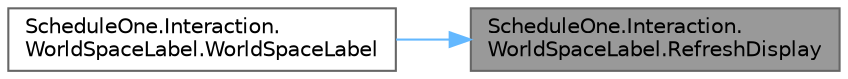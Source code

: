digraph "ScheduleOne.Interaction.WorldSpaceLabel.RefreshDisplay"
{
 // LATEX_PDF_SIZE
  bgcolor="transparent";
  edge [fontname=Helvetica,fontsize=10,labelfontname=Helvetica,labelfontsize=10];
  node [fontname=Helvetica,fontsize=10,shape=box,height=0.2,width=0.4];
  rankdir="RL";
  Node1 [id="Node000001",label="ScheduleOne.Interaction.\lWorldSpaceLabel.RefreshDisplay",height=0.2,width=0.4,color="gray40", fillcolor="grey60", style="filled", fontcolor="black",tooltip=" "];
  Node1 -> Node2 [id="edge1_Node000001_Node000002",dir="back",color="steelblue1",style="solid",tooltip=" "];
  Node2 [id="Node000002",label="ScheduleOne.Interaction.\lWorldSpaceLabel.WorldSpaceLabel",height=0.2,width=0.4,color="grey40", fillcolor="white", style="filled",URL="$class_schedule_one_1_1_interaction_1_1_world_space_label.html#a6cb651eb56b2ab4871d1c3eaa3550c34",tooltip=" "];
}
